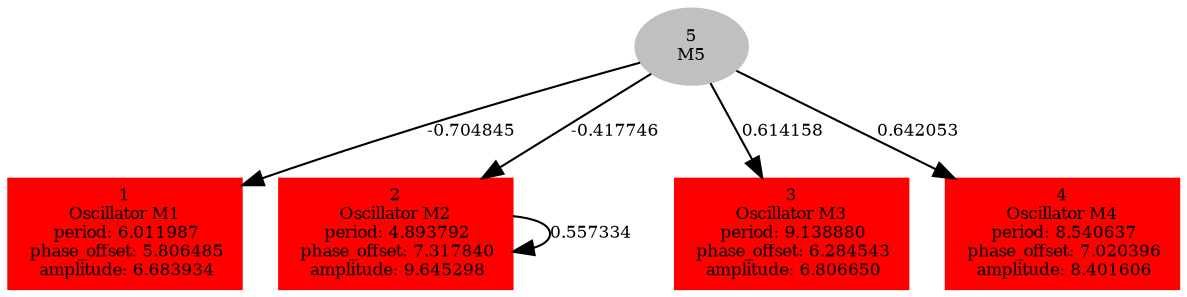  digraph g{ forcelabels=true;
1 [label=<1<BR />Oscillator M1<BR /> period: 6.011987<BR /> phase_offset: 5.806485<BR /> amplitude: 6.683934>, shape=box,color=red,style=filled,fontsize=8];2 [label=<2<BR />Oscillator M2<BR /> period: 4.893792<BR /> phase_offset: 7.317840<BR /> amplitude: 9.645298>, shape=box,color=red,style=filled,fontsize=8];3 [label=<3<BR />Oscillator M3<BR /> period: 9.138880<BR /> phase_offset: 6.284543<BR /> amplitude: 6.806650>, shape=box,color=red,style=filled,fontsize=8];4 [label=<4<BR />Oscillator M4<BR /> period: 8.540637<BR /> phase_offset: 7.020396<BR /> amplitude: 8.401606>, shape=box,color=red,style=filled,fontsize=8];5[label=<5<BR/>M5>,color="grey",style=filled,fontsize=8];
2 -> 2[label="0.557334 ",fontsize="8"];
5 -> 1[label="-0.704845 ",fontsize="8"];
5 -> 2[label="-0.417746 ",fontsize="8"];
5 -> 3[label="0.614158 ",fontsize="8"];
5 -> 4[label="0.642053 ",fontsize="8"];
 }
